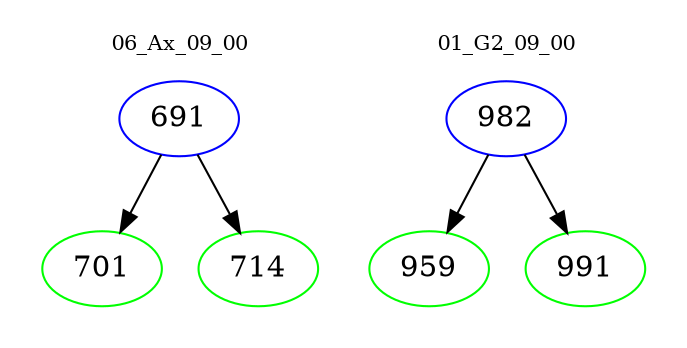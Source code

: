 digraph{
subgraph cluster_0 {
color = white
label = "06_Ax_09_00";
fontsize=10;
T0_691 [label="691", color="blue"]
T0_691 -> T0_701 [color="black"]
T0_701 [label="701", color="green"]
T0_691 -> T0_714 [color="black"]
T0_714 [label="714", color="green"]
}
subgraph cluster_1 {
color = white
label = "01_G2_09_00";
fontsize=10;
T1_982 [label="982", color="blue"]
T1_982 -> T1_959 [color="black"]
T1_959 [label="959", color="green"]
T1_982 -> T1_991 [color="black"]
T1_991 [label="991", color="green"]
}
}
